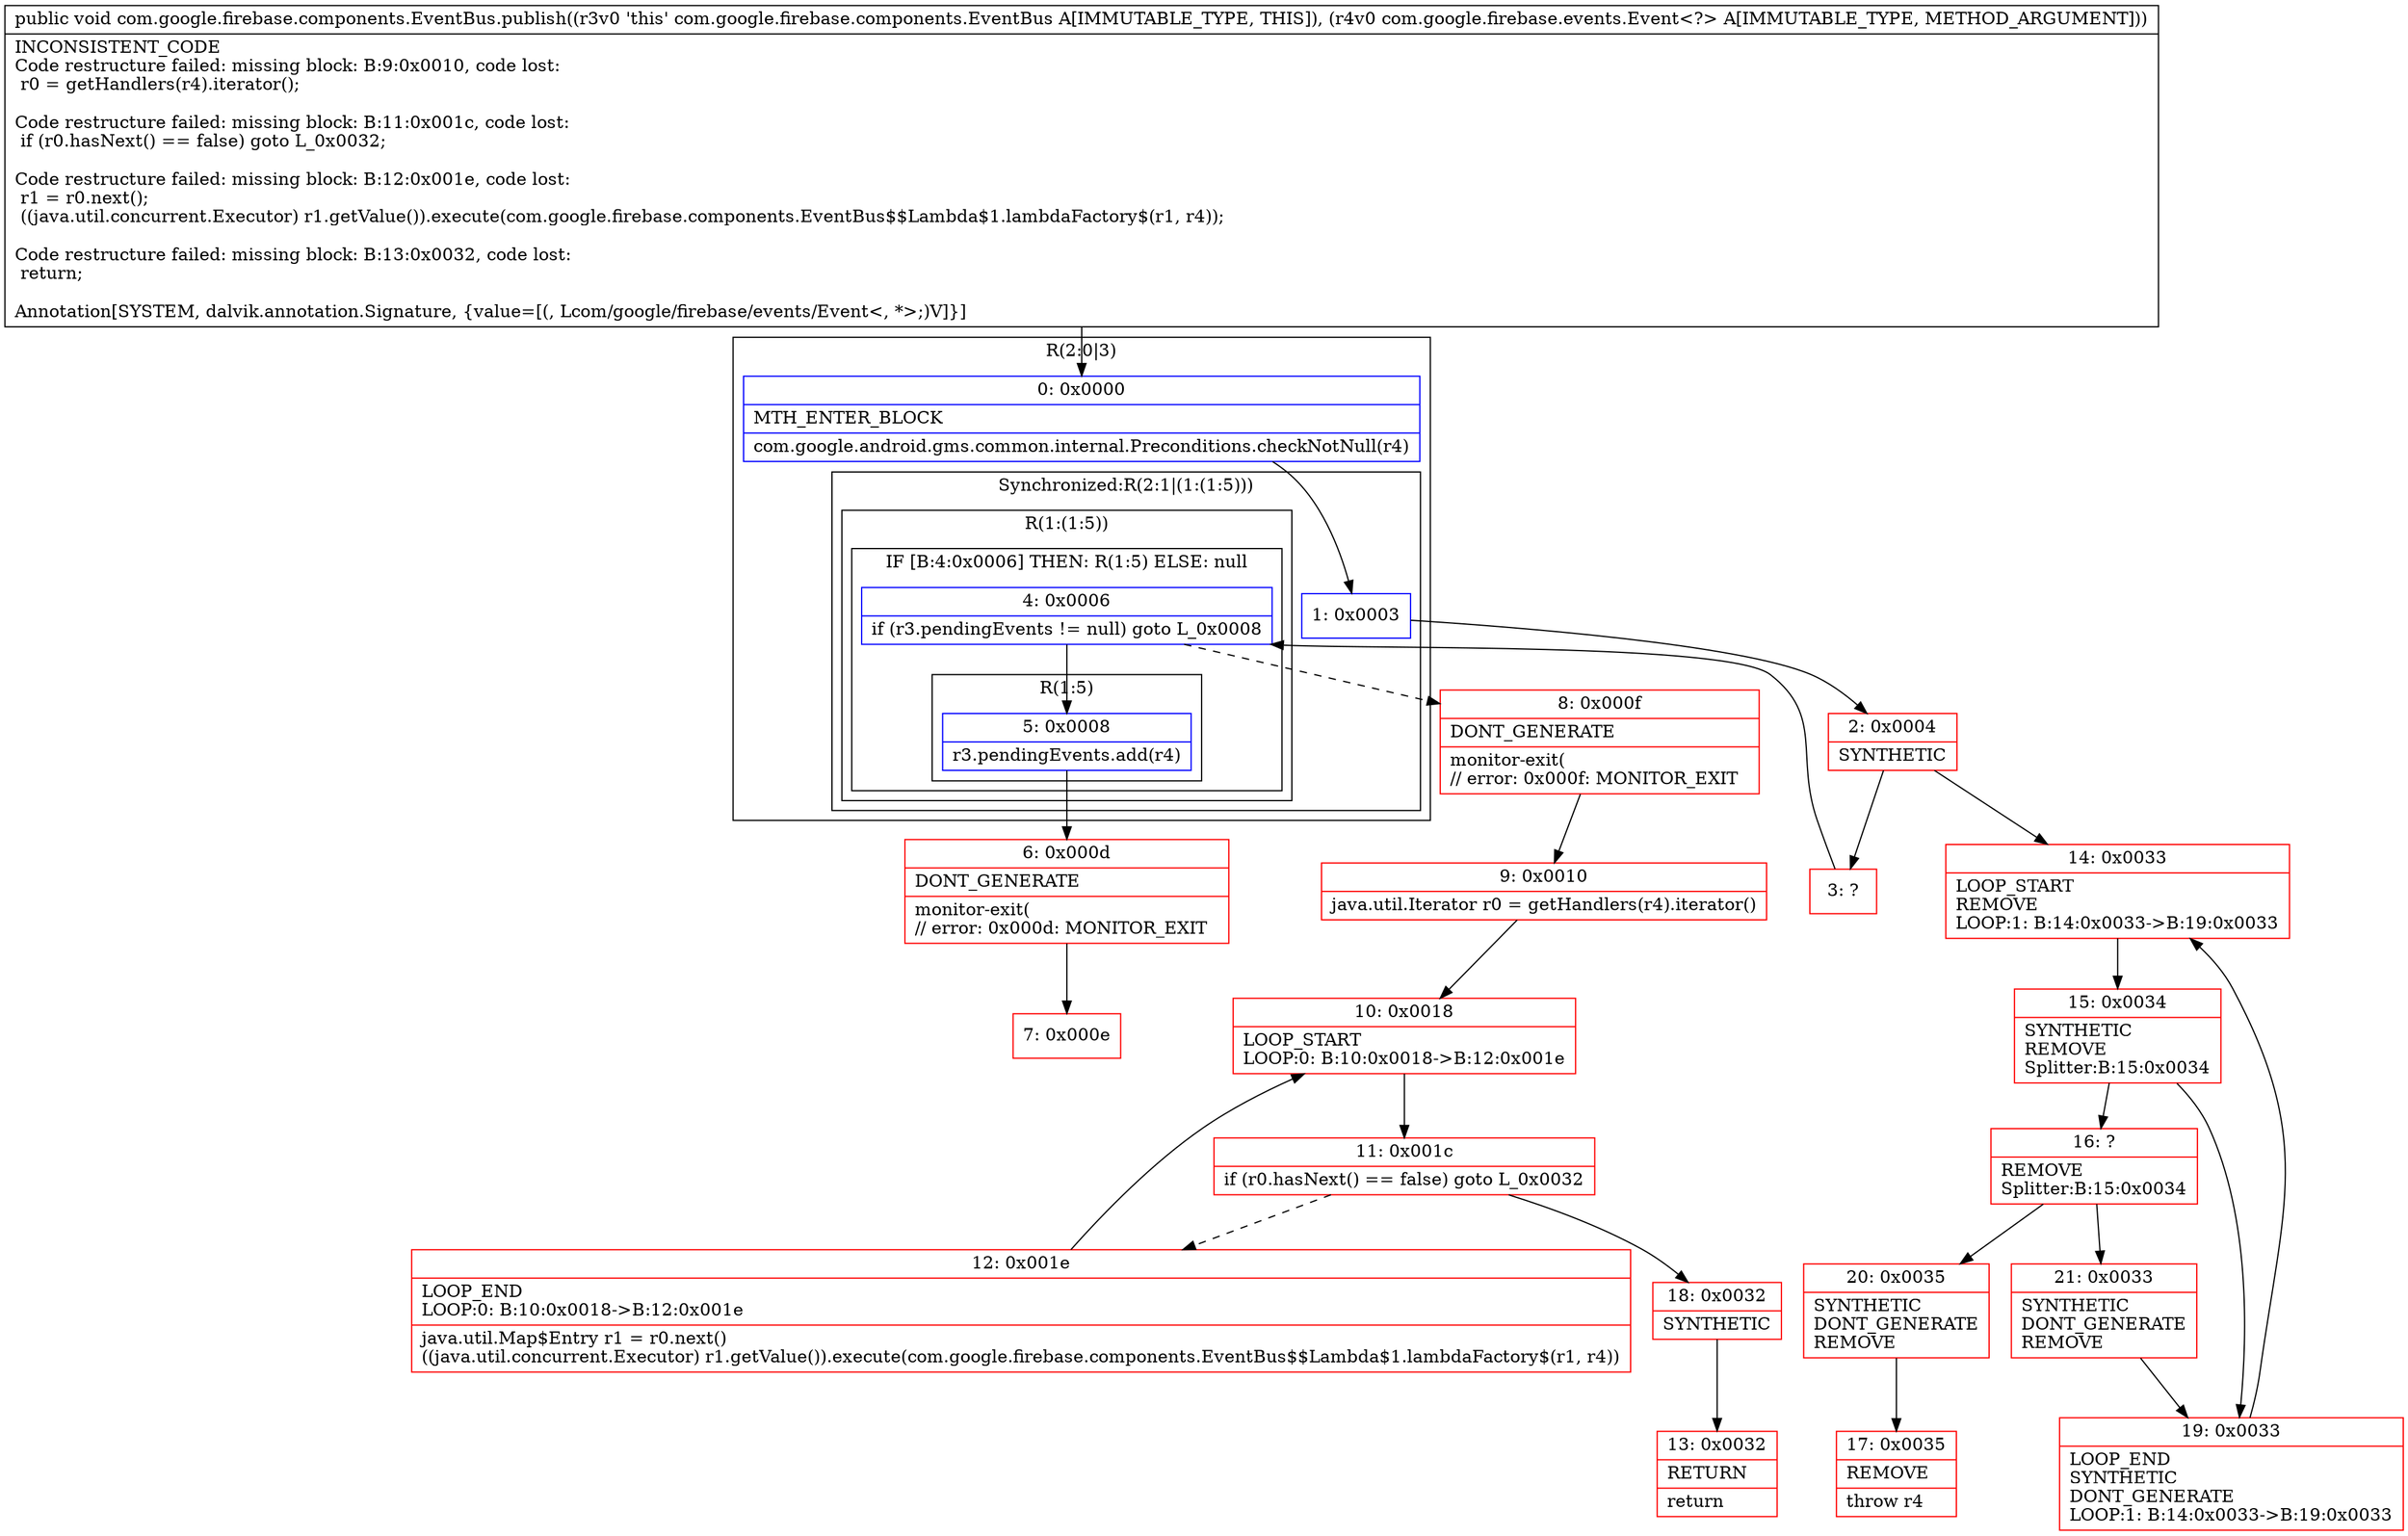 digraph "CFG forcom.google.firebase.components.EventBus.publish(Lcom\/google\/firebase\/events\/Event;)V" {
subgraph cluster_Region_331121663 {
label = "R(2:0|3)";
node [shape=record,color=blue];
Node_0 [shape=record,label="{0\:\ 0x0000|MTH_ENTER_BLOCK\l|com.google.android.gms.common.internal.Preconditions.checkNotNull(r4)\l}"];
subgraph cluster_SynchronizedRegion_1464835474 {
label = "Synchronized:R(2:1|(1:(1:5)))";
node [shape=record,color=blue];
Node_1 [shape=record,label="{1\:\ 0x0003}"];
subgraph cluster_Region_1604829241 {
label = "R(1:(1:5))";
node [shape=record,color=blue];
subgraph cluster_IfRegion_1083178598 {
label = "IF [B:4:0x0006] THEN: R(1:5) ELSE: null";
node [shape=record,color=blue];
Node_4 [shape=record,label="{4\:\ 0x0006|if (r3.pendingEvents != null) goto L_0x0008\l}"];
subgraph cluster_Region_937111283 {
label = "R(1:5)";
node [shape=record,color=blue];
Node_5 [shape=record,label="{5\:\ 0x0008|r3.pendingEvents.add(r4)\l}"];
}
}
}
}
}
Node_2 [shape=record,color=red,label="{2\:\ 0x0004|SYNTHETIC\l}"];
Node_3 [shape=record,color=red,label="{3\:\ ?}"];
Node_6 [shape=record,color=red,label="{6\:\ 0x000d|DONT_GENERATE\l|monitor\-exit(\l\/\/ error: 0x000d: MONITOR_EXIT  \l}"];
Node_7 [shape=record,color=red,label="{7\:\ 0x000e}"];
Node_8 [shape=record,color=red,label="{8\:\ 0x000f|DONT_GENERATE\l|monitor\-exit(\l\/\/ error: 0x000f: MONITOR_EXIT  \l}"];
Node_9 [shape=record,color=red,label="{9\:\ 0x0010|java.util.Iterator r0 = getHandlers(r4).iterator()\l}"];
Node_10 [shape=record,color=red,label="{10\:\ 0x0018|LOOP_START\lLOOP:0: B:10:0x0018\-\>B:12:0x001e\l}"];
Node_11 [shape=record,color=red,label="{11\:\ 0x001c|if (r0.hasNext() == false) goto L_0x0032\l}"];
Node_12 [shape=record,color=red,label="{12\:\ 0x001e|LOOP_END\lLOOP:0: B:10:0x0018\-\>B:12:0x001e\l|java.util.Map$Entry r1 = r0.next()\l((java.util.concurrent.Executor) r1.getValue()).execute(com.google.firebase.components.EventBus$$Lambda$1.lambdaFactory$(r1, r4))\l}"];
Node_13 [shape=record,color=red,label="{13\:\ 0x0032|RETURN\l|return\l}"];
Node_14 [shape=record,color=red,label="{14\:\ 0x0033|LOOP_START\lREMOVE\lLOOP:1: B:14:0x0033\-\>B:19:0x0033\l}"];
Node_15 [shape=record,color=red,label="{15\:\ 0x0034|SYNTHETIC\lREMOVE\lSplitter:B:15:0x0034\l}"];
Node_16 [shape=record,color=red,label="{16\:\ ?|REMOVE\lSplitter:B:15:0x0034\l}"];
Node_17 [shape=record,color=red,label="{17\:\ 0x0035|REMOVE\l|throw r4\l}"];
Node_18 [shape=record,color=red,label="{18\:\ 0x0032|SYNTHETIC\l}"];
Node_19 [shape=record,color=red,label="{19\:\ 0x0033|LOOP_END\lSYNTHETIC\lDONT_GENERATE\lLOOP:1: B:14:0x0033\-\>B:19:0x0033\l}"];
Node_20 [shape=record,color=red,label="{20\:\ 0x0035|SYNTHETIC\lDONT_GENERATE\lREMOVE\l}"];
Node_21 [shape=record,color=red,label="{21\:\ 0x0033|SYNTHETIC\lDONT_GENERATE\lREMOVE\l}"];
MethodNode[shape=record,label="{public void com.google.firebase.components.EventBus.publish((r3v0 'this' com.google.firebase.components.EventBus A[IMMUTABLE_TYPE, THIS]), (r4v0 com.google.firebase.events.Event\<?\> A[IMMUTABLE_TYPE, METHOD_ARGUMENT]))  | INCONSISTENT_CODE\lCode restructure failed: missing block: B:9:0x0010, code lost:\l    r0 = getHandlers(r4).iterator();\l\lCode restructure failed: missing block: B:11:0x001c, code lost:\l    if (r0.hasNext() == false) goto L_0x0032;\l\lCode restructure failed: missing block: B:12:0x001e, code lost:\l    r1 = r0.next();\l    ((java.util.concurrent.Executor) r1.getValue()).execute(com.google.firebase.components.EventBus$$Lambda$1.lambdaFactory$(r1, r4));\l\lCode restructure failed: missing block: B:13:0x0032, code lost:\l    return;\l\lAnnotation[SYSTEM, dalvik.annotation.Signature, \{value=[(, Lcom\/google\/firebase\/events\/Event\<, *\>;)V]\}]\l}"];
MethodNode -> Node_0;
Node_0 -> Node_1;
Node_1 -> Node_2;
Node_4 -> Node_5;
Node_4 -> Node_8[style=dashed];
Node_5 -> Node_6;
Node_2 -> Node_3;
Node_2 -> Node_14;
Node_3 -> Node_4;
Node_6 -> Node_7;
Node_8 -> Node_9;
Node_9 -> Node_10;
Node_10 -> Node_11;
Node_11 -> Node_12[style=dashed];
Node_11 -> Node_18;
Node_12 -> Node_10;
Node_14 -> Node_15;
Node_15 -> Node_16;
Node_15 -> Node_19;
Node_16 -> Node_20;
Node_16 -> Node_21;
Node_18 -> Node_13;
Node_19 -> Node_14;
Node_20 -> Node_17;
Node_21 -> Node_19;
}


